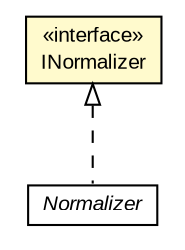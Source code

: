#!/usr/local/bin/dot
#
# Class diagram 
# Generated by UMLGraph version R5_6-24-gf6e263 (http://www.umlgraph.org/)
#

digraph G {
	edge [fontname="arial",fontsize=10,labelfontname="arial",labelfontsize=10];
	node [fontname="arial",fontsize=10,shape=plaintext];
	nodesep=0.25;
	ranksep=0.5;
	// edu.arizona.biosemantics.semanticmarkup.ling.normalize.INormalizer
	c84739 [label=<<table title="edu.arizona.biosemantics.semanticmarkup.ling.normalize.INormalizer" border="0" cellborder="1" cellspacing="0" cellpadding="2" port="p" bgcolor="lemonChiffon" href="./INormalizer.html">
		<tr><td><table border="0" cellspacing="0" cellpadding="1">
<tr><td align="center" balign="center"> &#171;interface&#187; </td></tr>
<tr><td align="center" balign="center"> INormalizer </td></tr>
		</table></td></tr>
		</table>>, URL="./INormalizer.html", fontname="arial", fontcolor="black", fontsize=10.0];
	// edu.arizona.biosemantics.semanticmarkup.ling.normalize.lib.Normalizer
	c84744 [label=<<table title="edu.arizona.biosemantics.semanticmarkup.ling.normalize.lib.Normalizer" border="0" cellborder="1" cellspacing="0" cellpadding="2" port="p" href="./lib/Normalizer.html">
		<tr><td><table border="0" cellspacing="0" cellpadding="1">
<tr><td align="center" balign="center"><font face="arial italic"> Normalizer </font></td></tr>
		</table></td></tr>
		</table>>, URL="./lib/Normalizer.html", fontname="arial", fontcolor="black", fontsize=10.0];
	//edu.arizona.biosemantics.semanticmarkup.ling.normalize.lib.Normalizer implements edu.arizona.biosemantics.semanticmarkup.ling.normalize.INormalizer
	c84739:p -> c84744:p [dir=back,arrowtail=empty,style=dashed];
}

